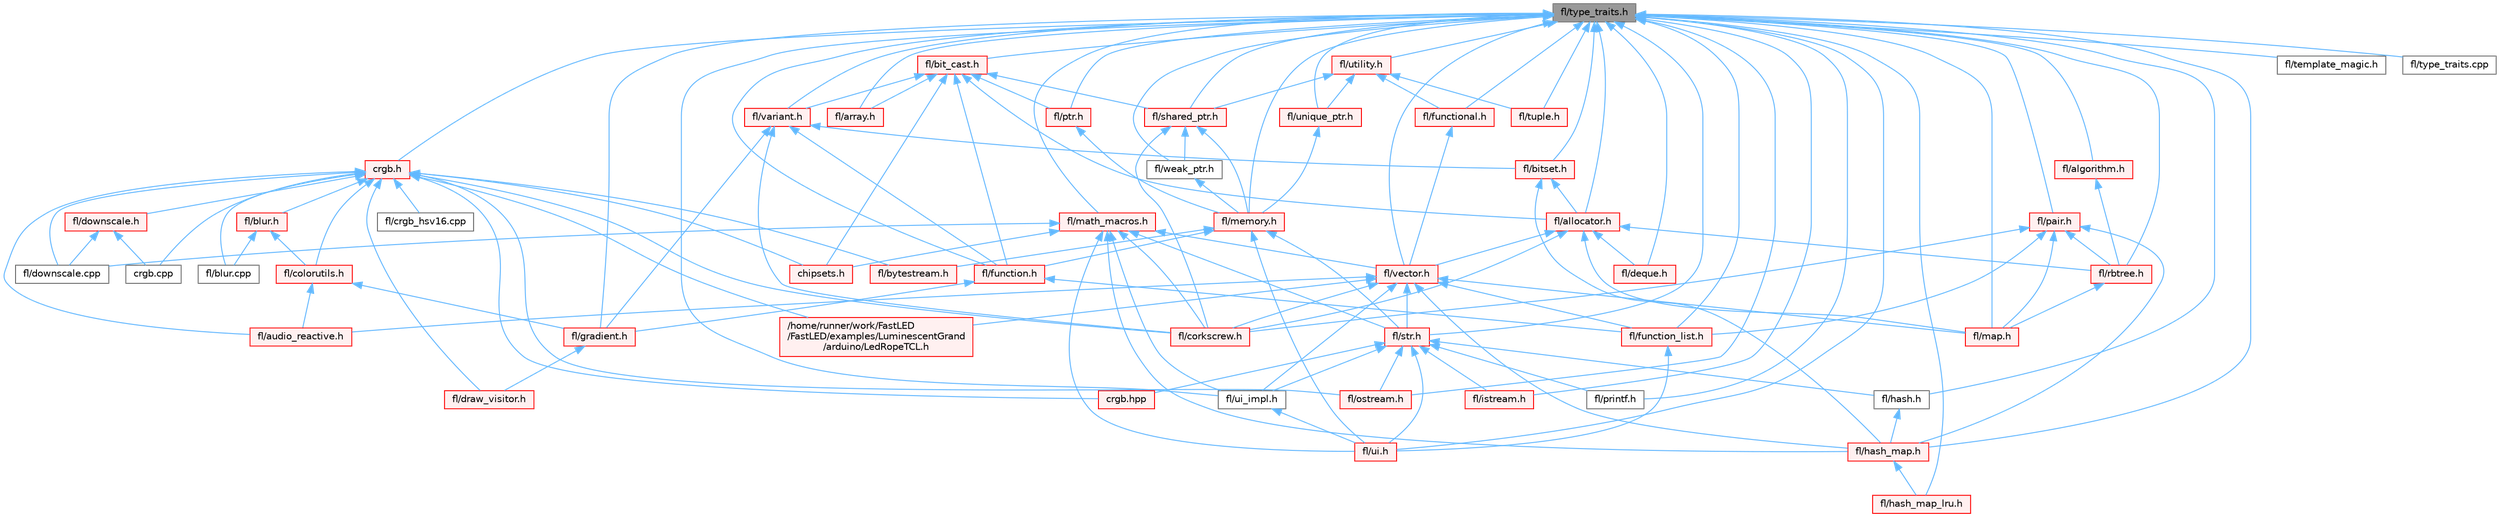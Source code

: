 digraph "fl/type_traits.h"
{
 // INTERACTIVE_SVG=YES
 // LATEX_PDF_SIZE
  bgcolor="transparent";
  edge [fontname=Helvetica,fontsize=10,labelfontname=Helvetica,labelfontsize=10];
  node [fontname=Helvetica,fontsize=10,shape=box,height=0.2,width=0.4];
  Node1 [id="Node000001",label="fl/type_traits.h",height=0.2,width=0.4,color="gray40", fillcolor="grey60", style="filled", fontcolor="black",tooltip=" "];
  Node1 -> Node2 [id="edge1_Node000001_Node000002",dir="back",color="steelblue1",style="solid",tooltip=" "];
  Node2 [id="Node000002",label="crgb.h",height=0.2,width=0.4,color="red", fillcolor="#FFF0F0", style="filled",URL="$db/dd1/crgb_8h.html",tooltip="Defines the red, green, and blue (RGB) pixel struct."];
  Node2 -> Node3 [id="edge2_Node000002_Node000003",dir="back",color="steelblue1",style="solid",tooltip=" "];
  Node3 [id="Node000003",label="/home/runner/work/FastLED\l/FastLED/examples/LuminescentGrand\l/arduino/LedRopeTCL.h",height=0.2,width=0.4,color="red", fillcolor="#FFF0F0", style="filled",URL="$d9/d7e/_led_rope_t_c_l_8h.html",tooltip=" "];
  Node2 -> Node5 [id="edge3_Node000002_Node000005",dir="back",color="steelblue1",style="solid",tooltip=" "];
  Node5 [id="Node000005",label="chipsets.h",height=0.2,width=0.4,color="red", fillcolor="#FFF0F0", style="filled",URL="$db/d66/chipsets_8h.html",tooltip="Contains the bulk of the definitions for the various LED chipsets supported."];
  Node2 -> Node112 [id="edge4_Node000002_Node000112",dir="back",color="steelblue1",style="solid",tooltip=" "];
  Node112 [id="Node000112",label="crgb.cpp",height=0.2,width=0.4,color="grey40", fillcolor="white", style="filled",URL="$d0/de3/crgb_8cpp.html",tooltip="Utility functions for the red, green, and blue (RGB) pixel struct."];
  Node2 -> Node144 [id="edge5_Node000002_Node000144",dir="back",color="steelblue1",style="solid",tooltip=" "];
  Node144 [id="Node000144",label="crgb.hpp",height=0.2,width=0.4,color="red", fillcolor="#FFF0F0", style="filled",URL="$d0/d4b/crgb_8hpp.html",tooltip="Defines utility functions for the red, green, and blue (RGB) pixel struct."];
  Node2 -> Node160 [id="edge6_Node000002_Node000160",dir="back",color="steelblue1",style="solid",tooltip=" "];
  Node160 [id="Node000160",label="fl/audio_reactive.h",height=0.2,width=0.4,color="red", fillcolor="#FFF0F0", style="filled",URL="$d1/d9a/audio__reactive_8h.html",tooltip=" "];
  Node2 -> Node121 [id="edge7_Node000002_Node000121",dir="back",color="steelblue1",style="solid",tooltip=" "];
  Node121 [id="Node000121",label="fl/blur.cpp",height=0.2,width=0.4,color="grey40", fillcolor="white", style="filled",URL="$de/dc8/blur_8cpp.html",tooltip=" "];
  Node2 -> Node162 [id="edge8_Node000002_Node000162",dir="back",color="steelblue1",style="solid",tooltip=" "];
  Node162 [id="Node000162",label="fl/blur.h",height=0.2,width=0.4,color="red", fillcolor="#FFF0F0", style="filled",URL="$d4/df5/blur_8h.html",tooltip=" "];
  Node162 -> Node121 [id="edge9_Node000162_Node000121",dir="back",color="steelblue1",style="solid",tooltip=" "];
  Node162 -> Node163 [id="edge10_Node000162_Node000163",dir="back",color="steelblue1",style="solid",tooltip=" "];
  Node163 [id="Node000163",label="fl/colorutils.h",height=0.2,width=0.4,color="red", fillcolor="#FFF0F0", style="filled",URL="$d7/df9/fl_2colorutils_8h.html",tooltip="Utility functions for color fill, palettes, blending, and more."];
  Node163 -> Node160 [id="edge11_Node000163_Node000160",dir="back",color="steelblue1",style="solid",tooltip=" "];
  Node163 -> Node167 [id="edge12_Node000163_Node000167",dir="back",color="steelblue1",style="solid",tooltip=" "];
  Node167 [id="Node000167",label="fl/gradient.h",height=0.2,width=0.4,color="red", fillcolor="#FFF0F0", style="filled",URL="$db/dfe/gradient_8h.html",tooltip=" "];
  Node167 -> Node168 [id="edge13_Node000167_Node000168",dir="back",color="steelblue1",style="solid",tooltip=" "];
  Node168 [id="Node000168",label="fl/draw_visitor.h",height=0.2,width=0.4,color="red", fillcolor="#FFF0F0", style="filled",URL="$d0/d4f/draw__visitor_8h.html",tooltip=" "];
  Node2 -> Node172 [id="edge14_Node000002_Node000172",dir="back",color="steelblue1",style="solid",tooltip=" "];
  Node172 [id="Node000172",label="fl/bytestream.h",height=0.2,width=0.4,color="red", fillcolor="#FFF0F0", style="filled",URL="$dd/d2b/bytestream_8h.html",tooltip=" "];
  Node2 -> Node163 [id="edge15_Node000002_Node000163",dir="back",color="steelblue1",style="solid",tooltip=" "];
  Node2 -> Node182 [id="edge16_Node000002_Node000182",dir="back",color="steelblue1",style="solid",tooltip=" "];
  Node182 [id="Node000182",label="fl/corkscrew.h",height=0.2,width=0.4,color="red", fillcolor="#FFF0F0", style="filled",URL="$d1/dd4/src_2fl_2corkscrew_8h.html",tooltip="Corkscrew LED strip projection and rendering."];
  Node2 -> Node184 [id="edge17_Node000002_Node000184",dir="back",color="steelblue1",style="solid",tooltip=" "];
  Node184 [id="Node000184",label="fl/crgb_hsv16.cpp",height=0.2,width=0.4,color="grey40", fillcolor="white", style="filled",URL="$da/d89/crgb__hsv16_8cpp.html",tooltip="HSV16-dependent methods for CRGB - only linked when HSV16 functionality is used."];
  Node2 -> Node185 [id="edge18_Node000002_Node000185",dir="back",color="steelblue1",style="solid",tooltip=" "];
  Node185 [id="Node000185",label="fl/downscale.cpp",height=0.2,width=0.4,color="grey40", fillcolor="white", style="filled",URL="$d8/df9/downscale_8cpp.html",tooltip=" "];
  Node2 -> Node186 [id="edge19_Node000002_Node000186",dir="back",color="steelblue1",style="solid",tooltip=" "];
  Node186 [id="Node000186",label="fl/downscale.h",height=0.2,width=0.4,color="red", fillcolor="#FFF0F0", style="filled",URL="$d1/d30/src_2fl_2downscale_8h.html",tooltip=" "];
  Node186 -> Node112 [id="edge20_Node000186_Node000112",dir="back",color="steelblue1",style="solid",tooltip=" "];
  Node186 -> Node185 [id="edge21_Node000186_Node000185",dir="back",color="steelblue1",style="solid",tooltip=" "];
  Node2 -> Node168 [id="edge22_Node000002_Node000168",dir="back",color="steelblue1",style="solid",tooltip=" "];
  Node2 -> Node203 [id="edge23_Node000002_Node000203",dir="back",color="steelblue1",style="solid",tooltip=" "];
  Node203 [id="Node000203",label="fl/ostream.h",height=0.2,width=0.4,color="red", fillcolor="#FFF0F0", style="filled",URL="$dc/d64/ostream_8h.html",tooltip=" "];
  Node1 -> Node285 [id="edge24_Node000001_Node000285",dir="back",color="steelblue1",style="solid",tooltip=" "];
  Node285 [id="Node000285",label="fl/algorithm.h",height=0.2,width=0.4,color="red", fillcolor="#FFF0F0", style="filled",URL="$df/dd9/algorithm_8h.html",tooltip=" "];
  Node285 -> Node286 [id="edge25_Node000285_Node000286",dir="back",color="steelblue1",style="solid",tooltip=" "];
  Node286 [id="Node000286",label="fl/rbtree.h",height=0.2,width=0.4,color="red", fillcolor="#FFF0F0", style="filled",URL="$d5/ddf/rbtree_8h.html",tooltip=" "];
  Node286 -> Node287 [id="edge26_Node000286_Node000287",dir="back",color="steelblue1",style="solid",tooltip=" "];
  Node287 [id="Node000287",label="fl/map.h",height=0.2,width=0.4,color="red", fillcolor="#FFF0F0", style="filled",URL="$dc/db7/map_8h.html",tooltip=" "];
  Node1 -> Node291 [id="edge27_Node000001_Node000291",dir="back",color="steelblue1",style="solid",tooltip=" "];
  Node291 [id="Node000291",label="fl/allocator.h",height=0.2,width=0.4,color="red", fillcolor="#FFF0F0", style="filled",URL="$da/da9/allocator_8h.html",tooltip=" "];
  Node291 -> Node182 [id="edge28_Node000291_Node000182",dir="back",color="steelblue1",style="solid",tooltip=" "];
  Node291 -> Node293 [id="edge29_Node000291_Node000293",dir="back",color="steelblue1",style="solid",tooltip=" "];
  Node293 [id="Node000293",label="fl/deque.h",height=0.2,width=0.4,color="red", fillcolor="#FFF0F0", style="filled",URL="$dc/d44/deque_8h.html",tooltip=" "];
  Node291 -> Node287 [id="edge30_Node000291_Node000287",dir="back",color="steelblue1",style="solid",tooltip=" "];
  Node291 -> Node286 [id="edge31_Node000291_Node000286",dir="back",color="steelblue1",style="solid",tooltip=" "];
  Node291 -> Node329 [id="edge32_Node000291_Node000329",dir="back",color="steelblue1",style="solid",tooltip=" "];
  Node329 [id="Node000329",label="fl/vector.h",height=0.2,width=0.4,color="red", fillcolor="#FFF0F0", style="filled",URL="$d6/d68/vector_8h.html",tooltip=" "];
  Node329 -> Node3 [id="edge33_Node000329_Node000003",dir="back",color="steelblue1",style="solid",tooltip=" "];
  Node329 -> Node160 [id="edge34_Node000329_Node000160",dir="back",color="steelblue1",style="solid",tooltip=" "];
  Node329 -> Node182 [id="edge35_Node000329_Node000182",dir="back",color="steelblue1",style="solid",tooltip=" "];
  Node329 -> Node308 [id="edge36_Node000329_Node000308",dir="back",color="steelblue1",style="solid",tooltip=" "];
  Node308 [id="Node000308",label="fl/function_list.h",height=0.2,width=0.4,color="red", fillcolor="#FFF0F0", style="filled",URL="$d0/d64/function__list_8h.html",tooltip=" "];
  Node308 -> Node231 [id="edge37_Node000308_Node000231",dir="back",color="steelblue1",style="solid",tooltip=" "];
  Node231 [id="Node000231",label="fl/ui.h",height=0.2,width=0.4,color="red", fillcolor="#FFF0F0", style="filled",URL="$d9/d3b/ui_8h.html",tooltip=" "];
  Node329 -> Node218 [id="edge38_Node000329_Node000218",dir="back",color="steelblue1",style="solid",tooltip=" "];
  Node218 [id="Node000218",label="fl/hash_map.h",height=0.2,width=0.4,color="red", fillcolor="#FFF0F0", style="filled",URL="$d6/d13/hash__map_8h.html",tooltip=" "];
  Node218 -> Node219 [id="edge39_Node000218_Node000219",dir="back",color="steelblue1",style="solid",tooltip=" "];
  Node219 [id="Node000219",label="fl/hash_map_lru.h",height=0.2,width=0.4,color="red", fillcolor="#FFF0F0", style="filled",URL="$dd/d0c/hash__map__lru_8h.html",tooltip=" "];
  Node329 -> Node287 [id="edge40_Node000329_Node000287",dir="back",color="steelblue1",style="solid",tooltip=" "];
  Node329 -> Node312 [id="edge41_Node000329_Node000312",dir="back",color="steelblue1",style="solid",tooltip=" "];
  Node312 [id="Node000312",label="fl/str.h",height=0.2,width=0.4,color="red", fillcolor="#FFF0F0", style="filled",URL="$d1/d93/str_8h.html",tooltip=" "];
  Node312 -> Node144 [id="edge42_Node000312_Node000144",dir="back",color="steelblue1",style="solid",tooltip=" "];
  Node312 -> Node313 [id="edge43_Node000312_Node000313",dir="back",color="steelblue1",style="solid",tooltip=" "];
  Node313 [id="Node000313",label="fl/hash.h",height=0.2,width=0.4,color="grey40", fillcolor="white", style="filled",URL="$db/dfb/hash_8h.html",tooltip=" "];
  Node313 -> Node218 [id="edge44_Node000313_Node000218",dir="back",color="steelblue1",style="solid",tooltip=" "];
  Node312 -> Node314 [id="edge45_Node000312_Node000314",dir="back",color="steelblue1",style="solid",tooltip=" "];
  Node314 [id="Node000314",label="fl/istream.h",height=0.2,width=0.4,color="red", fillcolor="#FFF0F0", style="filled",URL="$db/dc9/istream_8h.html",tooltip=" "];
  Node312 -> Node203 [id="edge46_Node000312_Node000203",dir="back",color="steelblue1",style="solid",tooltip=" "];
  Node312 -> Node260 [id="edge47_Node000312_Node000260",dir="back",color="steelblue1",style="solid",tooltip=" "];
  Node260 [id="Node000260",label="fl/printf.h",height=0.2,width=0.4,color="grey40", fillcolor="white", style="filled",URL="$d3/d6b/printf_8h.html",tooltip=" "];
  Node312 -> Node231 [id="edge48_Node000312_Node000231",dir="back",color="steelblue1",style="solid",tooltip=" "];
  Node312 -> Node248 [id="edge49_Node000312_Node000248",dir="back",color="steelblue1",style="solid",tooltip=" "];
  Node248 [id="Node000248",label="fl/ui_impl.h",height=0.2,width=0.4,color="grey40", fillcolor="white", style="filled",URL="$d6/dc0/ui__impl_8h.html",tooltip=" "];
  Node248 -> Node231 [id="edge50_Node000248_Node000231",dir="back",color="steelblue1",style="solid",tooltip=" "];
  Node329 -> Node248 [id="edge51_Node000329_Node000248",dir="back",color="steelblue1",style="solid",tooltip=" "];
  Node1 -> Node318 [id="edge52_Node000001_Node000318",dir="back",color="steelblue1",style="solid",tooltip=" "];
  Node318 [id="Node000318",label="fl/array.h",height=0.2,width=0.4,color="red", fillcolor="#FFF0F0", style="filled",URL="$db/d63/array_8h.html",tooltip=" "];
  Node1 -> Node345 [id="edge53_Node000001_Node000345",dir="back",color="steelblue1",style="solid",tooltip=" "];
  Node345 [id="Node000345",label="fl/bit_cast.h",height=0.2,width=0.4,color="red", fillcolor="#FFF0F0", style="filled",URL="$df/d72/bit__cast_8h.html",tooltip=" "];
  Node345 -> Node5 [id="edge54_Node000345_Node000005",dir="back",color="steelblue1",style="solid",tooltip=" "];
  Node345 -> Node291 [id="edge55_Node000345_Node000291",dir="back",color="steelblue1",style="solid",tooltip=" "];
  Node345 -> Node318 [id="edge56_Node000345_Node000318",dir="back",color="steelblue1",style="solid",tooltip=" "];
  Node345 -> Node307 [id="edge57_Node000345_Node000307",dir="back",color="steelblue1",style="solid",tooltip=" "];
  Node307 [id="Node000307",label="fl/function.h",height=0.2,width=0.4,color="red", fillcolor="#FFF0F0", style="filled",URL="$dd/d67/function_8h.html",tooltip=" "];
  Node307 -> Node308 [id="edge58_Node000307_Node000308",dir="back",color="steelblue1",style="solid",tooltip=" "];
  Node307 -> Node167 [id="edge59_Node000307_Node000167",dir="back",color="steelblue1",style="solid",tooltip=" "];
  Node345 -> Node302 [id="edge60_Node000345_Node000302",dir="back",color="steelblue1",style="solid",tooltip=" "];
  Node302 [id="Node000302",label="fl/ptr.h",height=0.2,width=0.4,color="red", fillcolor="#FFF0F0", style="filled",URL="$dd/d98/ptr_8h.html",tooltip=" "];
  Node302 -> Node304 [id="edge61_Node000302_Node000304",dir="back",color="steelblue1",style="solid",tooltip=" "];
  Node304 [id="Node000304",label="fl/memory.h",height=0.2,width=0.4,color="red", fillcolor="#FFF0F0", style="filled",URL="$dc/d18/memory_8h.html",tooltip=" "];
  Node304 -> Node172 [id="edge62_Node000304_Node000172",dir="back",color="steelblue1",style="solid",tooltip=" "];
  Node304 -> Node307 [id="edge63_Node000304_Node000307",dir="back",color="steelblue1",style="solid",tooltip=" "];
  Node304 -> Node312 [id="edge64_Node000304_Node000312",dir="back",color="steelblue1",style="solid",tooltip=" "];
  Node304 -> Node231 [id="edge65_Node000304_Node000231",dir="back",color="steelblue1",style="solid",tooltip=" "];
  Node345 -> Node346 [id="edge66_Node000345_Node000346",dir="back",color="steelblue1",style="solid",tooltip=" "];
  Node346 [id="Node000346",label="fl/shared_ptr.h",height=0.2,width=0.4,color="red", fillcolor="#FFF0F0", style="filled",URL="$df/d6a/shared__ptr_8h.html",tooltip=" "];
  Node346 -> Node182 [id="edge67_Node000346_Node000182",dir="back",color="steelblue1",style="solid",tooltip=" "];
  Node346 -> Node304 [id="edge68_Node000346_Node000304",dir="back",color="steelblue1",style="solid",tooltip=" "];
  Node346 -> Node347 [id="edge69_Node000346_Node000347",dir="back",color="steelblue1",style="solid",tooltip=" "];
  Node347 [id="Node000347",label="fl/weak_ptr.h",height=0.2,width=0.4,color="grey40", fillcolor="white", style="filled",URL="$dc/db4/weak__ptr_8h.html",tooltip=" "];
  Node347 -> Node304 [id="edge70_Node000347_Node000304",dir="back",color="steelblue1",style="solid",tooltip=" "];
  Node345 -> Node348 [id="edge71_Node000345_Node000348",dir="back",color="steelblue1",style="solid",tooltip=" "];
  Node348 [id="Node000348",label="fl/variant.h",height=0.2,width=0.4,color="red", fillcolor="#FFF0F0", style="filled",URL="$d6/d10/variant_8h.html",tooltip=" "];
  Node348 -> Node321 [id="edge72_Node000348_Node000321",dir="back",color="steelblue1",style="solid",tooltip=" "];
  Node321 [id="Node000321",label="fl/bitset.h",height=0.2,width=0.4,color="red", fillcolor="#FFF0F0", style="filled",URL="$d1/d69/bitset_8h.html",tooltip=" "];
  Node321 -> Node291 [id="edge73_Node000321_Node000291",dir="back",color="steelblue1",style="solid",tooltip=" "];
  Node321 -> Node218 [id="edge74_Node000321_Node000218",dir="back",color="steelblue1",style="solid",tooltip=" "];
  Node348 -> Node182 [id="edge75_Node000348_Node000182",dir="back",color="steelblue1",style="solid",tooltip=" "];
  Node348 -> Node307 [id="edge76_Node000348_Node000307",dir="back",color="steelblue1",style="solid",tooltip=" "];
  Node348 -> Node167 [id="edge77_Node000348_Node000167",dir="back",color="steelblue1",style="solid",tooltip=" "];
  Node1 -> Node321 [id="edge78_Node000001_Node000321",dir="back",color="steelblue1",style="solid",tooltip=" "];
  Node1 -> Node293 [id="edge79_Node000001_Node000293",dir="back",color="steelblue1",style="solid",tooltip=" "];
  Node1 -> Node307 [id="edge80_Node000001_Node000307",dir="back",color="steelblue1",style="solid",tooltip=" "];
  Node1 -> Node308 [id="edge81_Node000001_Node000308",dir="back",color="steelblue1",style="solid",tooltip=" "];
  Node1 -> Node350 [id="edge82_Node000001_Node000350",dir="back",color="steelblue1",style="solid",tooltip=" "];
  Node350 [id="Node000350",label="fl/functional.h",height=0.2,width=0.4,color="red", fillcolor="#FFF0F0", style="filled",URL="$d8/dea/functional_8h.html",tooltip=" "];
  Node350 -> Node329 [id="edge83_Node000350_Node000329",dir="back",color="steelblue1",style="solid",tooltip=" "];
  Node1 -> Node167 [id="edge84_Node000001_Node000167",dir="back",color="steelblue1",style="solid",tooltip=" "];
  Node1 -> Node313 [id="edge85_Node000001_Node000313",dir="back",color="steelblue1",style="solid",tooltip=" "];
  Node1 -> Node218 [id="edge86_Node000001_Node000218",dir="back",color="steelblue1",style="solid",tooltip=" "];
  Node1 -> Node219 [id="edge87_Node000001_Node000219",dir="back",color="steelblue1",style="solid",tooltip=" "];
  Node1 -> Node314 [id="edge88_Node000001_Node000314",dir="back",color="steelblue1",style="solid",tooltip=" "];
  Node1 -> Node287 [id="edge89_Node000001_Node000287",dir="back",color="steelblue1",style="solid",tooltip=" "];
  Node1 -> Node351 [id="edge90_Node000001_Node000351",dir="back",color="steelblue1",style="solid",tooltip=" "];
  Node351 [id="Node000351",label="fl/math_macros.h",height=0.2,width=0.4,color="red", fillcolor="#FFF0F0", style="filled",URL="$d8/db8/math__macros_8h.html",tooltip=" "];
  Node351 -> Node5 [id="edge91_Node000351_Node000005",dir="back",color="steelblue1",style="solid",tooltip=" "];
  Node351 -> Node182 [id="edge92_Node000351_Node000182",dir="back",color="steelblue1",style="solid",tooltip=" "];
  Node351 -> Node185 [id="edge93_Node000351_Node000185",dir="back",color="steelblue1",style="solid",tooltip=" "];
  Node351 -> Node218 [id="edge94_Node000351_Node000218",dir="back",color="steelblue1",style="solid",tooltip=" "];
  Node351 -> Node312 [id="edge95_Node000351_Node000312",dir="back",color="steelblue1",style="solid",tooltip=" "];
  Node351 -> Node231 [id="edge96_Node000351_Node000231",dir="back",color="steelblue1",style="solid",tooltip=" "];
  Node351 -> Node248 [id="edge97_Node000351_Node000248",dir="back",color="steelblue1",style="solid",tooltip=" "];
  Node351 -> Node329 [id="edge98_Node000351_Node000329",dir="back",color="steelblue1",style="solid",tooltip=" "];
  Node1 -> Node304 [id="edge99_Node000001_Node000304",dir="back",color="steelblue1",style="solid",tooltip=" "];
  Node1 -> Node203 [id="edge100_Node000001_Node000203",dir="back",color="steelblue1",style="solid",tooltip=" "];
  Node1 -> Node358 [id="edge101_Node000001_Node000358",dir="back",color="steelblue1",style="solid",tooltip=" "];
  Node358 [id="Node000358",label="fl/pair.h",height=0.2,width=0.4,color="red", fillcolor="#FFF0F0", style="filled",URL="$d3/d41/pair_8h.html",tooltip=" "];
  Node358 -> Node182 [id="edge102_Node000358_Node000182",dir="back",color="steelblue1",style="solid",tooltip=" "];
  Node358 -> Node308 [id="edge103_Node000358_Node000308",dir="back",color="steelblue1",style="solid",tooltip=" "];
  Node358 -> Node218 [id="edge104_Node000358_Node000218",dir="back",color="steelblue1",style="solid",tooltip=" "];
  Node358 -> Node287 [id="edge105_Node000358_Node000287",dir="back",color="steelblue1",style="solid",tooltip=" "];
  Node358 -> Node286 [id="edge106_Node000358_Node000286",dir="back",color="steelblue1",style="solid",tooltip=" "];
  Node1 -> Node260 [id="edge107_Node000001_Node000260",dir="back",color="steelblue1",style="solid",tooltip=" "];
  Node1 -> Node302 [id="edge108_Node000001_Node000302",dir="back",color="steelblue1",style="solid",tooltip=" "];
  Node1 -> Node286 [id="edge109_Node000001_Node000286",dir="back",color="steelblue1",style="solid",tooltip=" "];
  Node1 -> Node346 [id="edge110_Node000001_Node000346",dir="back",color="steelblue1",style="solid",tooltip=" "];
  Node1 -> Node312 [id="edge111_Node000001_Node000312",dir="back",color="steelblue1",style="solid",tooltip=" "];
  Node1 -> Node359 [id="edge112_Node000001_Node000359",dir="back",color="steelblue1",style="solid",tooltip=" "];
  Node359 [id="Node000359",label="fl/template_magic.h",height=0.2,width=0.4,color="grey40", fillcolor="white", style="filled",URL="$d8/d0c/template__magic_8h.html",tooltip=" "];
  Node1 -> Node360 [id="edge113_Node000001_Node000360",dir="back",color="steelblue1",style="solid",tooltip=" "];
  Node360 [id="Node000360",label="fl/tuple.h",height=0.2,width=0.4,color="red", fillcolor="#FFF0F0", style="filled",URL="$d2/d20/tuple_8h.html",tooltip=" "];
  Node1 -> Node362 [id="edge114_Node000001_Node000362",dir="back",color="steelblue1",style="solid",tooltip=" "];
  Node362 [id="Node000362",label="fl/type_traits.cpp",height=0.2,width=0.4,color="grey40", fillcolor="white", style="filled",URL="$d8/d33/type__traits_8cpp.html",tooltip=" "];
  Node1 -> Node231 [id="edge115_Node000001_Node000231",dir="back",color="steelblue1",style="solid",tooltip=" "];
  Node1 -> Node248 [id="edge116_Node000001_Node000248",dir="back",color="steelblue1",style="solid",tooltip=" "];
  Node1 -> Node363 [id="edge117_Node000001_Node000363",dir="back",color="steelblue1",style="solid",tooltip=" "];
  Node363 [id="Node000363",label="fl/unique_ptr.h",height=0.2,width=0.4,color="red", fillcolor="#FFF0F0", style="filled",URL="$da/d4b/unique__ptr_8h.html",tooltip=" "];
  Node363 -> Node304 [id="edge118_Node000363_Node000304",dir="back",color="steelblue1",style="solid",tooltip=" "];
  Node1 -> Node364 [id="edge119_Node000001_Node000364",dir="back",color="steelblue1",style="solid",tooltip=" "];
  Node364 [id="Node000364",label="fl/utility.h",height=0.2,width=0.4,color="red", fillcolor="#FFF0F0", style="filled",URL="$d5/d47/utility_8h.html",tooltip=" "];
  Node364 -> Node350 [id="edge120_Node000364_Node000350",dir="back",color="steelblue1",style="solid",tooltip=" "];
  Node364 -> Node346 [id="edge121_Node000364_Node000346",dir="back",color="steelblue1",style="solid",tooltip=" "];
  Node364 -> Node360 [id="edge122_Node000364_Node000360",dir="back",color="steelblue1",style="solid",tooltip=" "];
  Node364 -> Node363 [id="edge123_Node000364_Node000363",dir="back",color="steelblue1",style="solid",tooltip=" "];
  Node1 -> Node348 [id="edge124_Node000001_Node000348",dir="back",color="steelblue1",style="solid",tooltip=" "];
  Node1 -> Node329 [id="edge125_Node000001_Node000329",dir="back",color="steelblue1",style="solid",tooltip=" "];
  Node1 -> Node347 [id="edge126_Node000001_Node000347",dir="back",color="steelblue1",style="solid",tooltip=" "];
}
